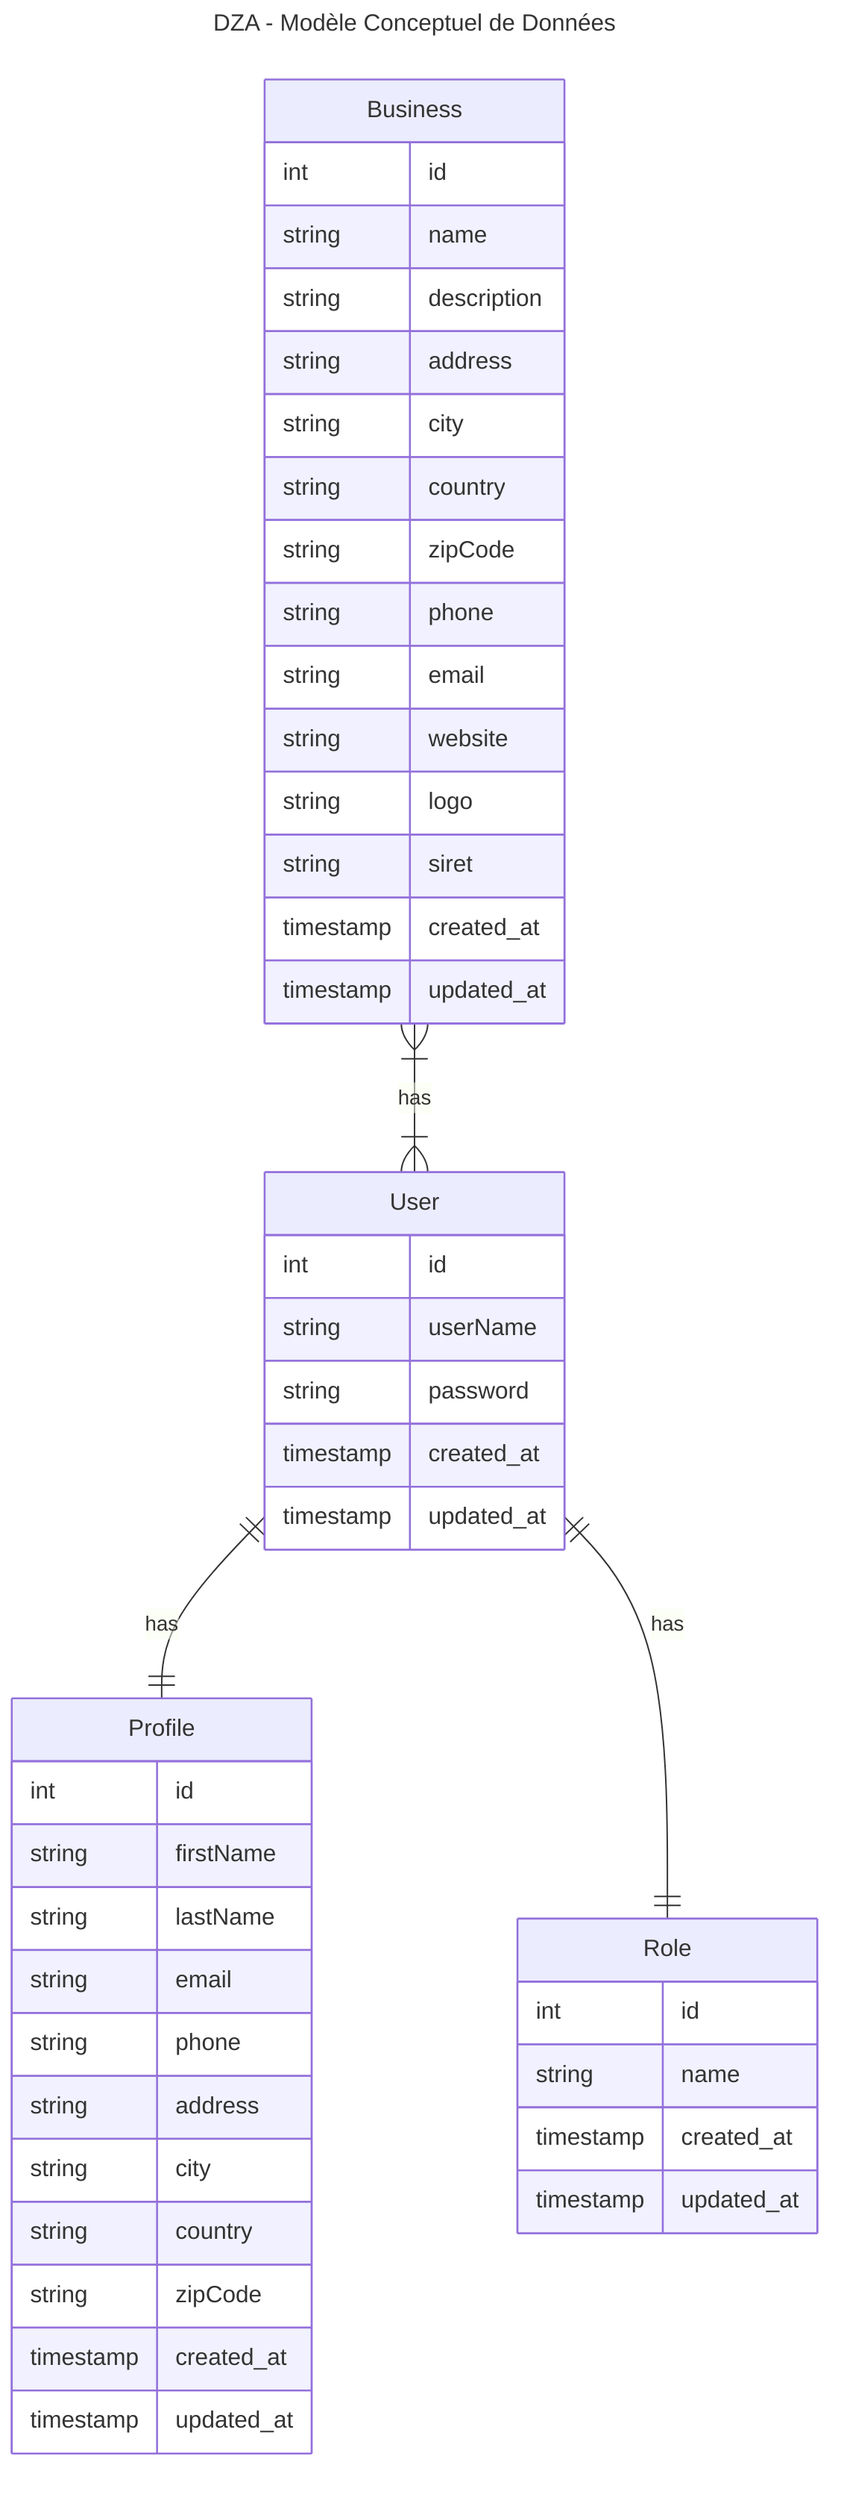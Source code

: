 ---
title: DZA - Modèle Conceptuel de Données
author: Dawudesign
---
erDiagram
    User ||--|| Profile : has
    User ||--|| Role : has
    User {
        int id
        string userName
        string password
        timestamp created_at
        timestamp updated_at
    }

    Profile
    Profile {
        int id
        string firstName
        string lastName
        string email
        string phone
        string address
        string city
        string country
        string zipCode
        timestamp created_at
        timestamp updated_at
    }

    Role
    Role {
        int id
        string name
        timestamp created_at
        timestamp updated_at
    }

    Business }|--|{ User : has
    Business {
        int id
        string name
        string description
        string address
        string city
        string country
        string zipCode
        string phone
        string email
        string website
        string logo
        string siret
        timestamp created_at
        timestamp updated_at
    }